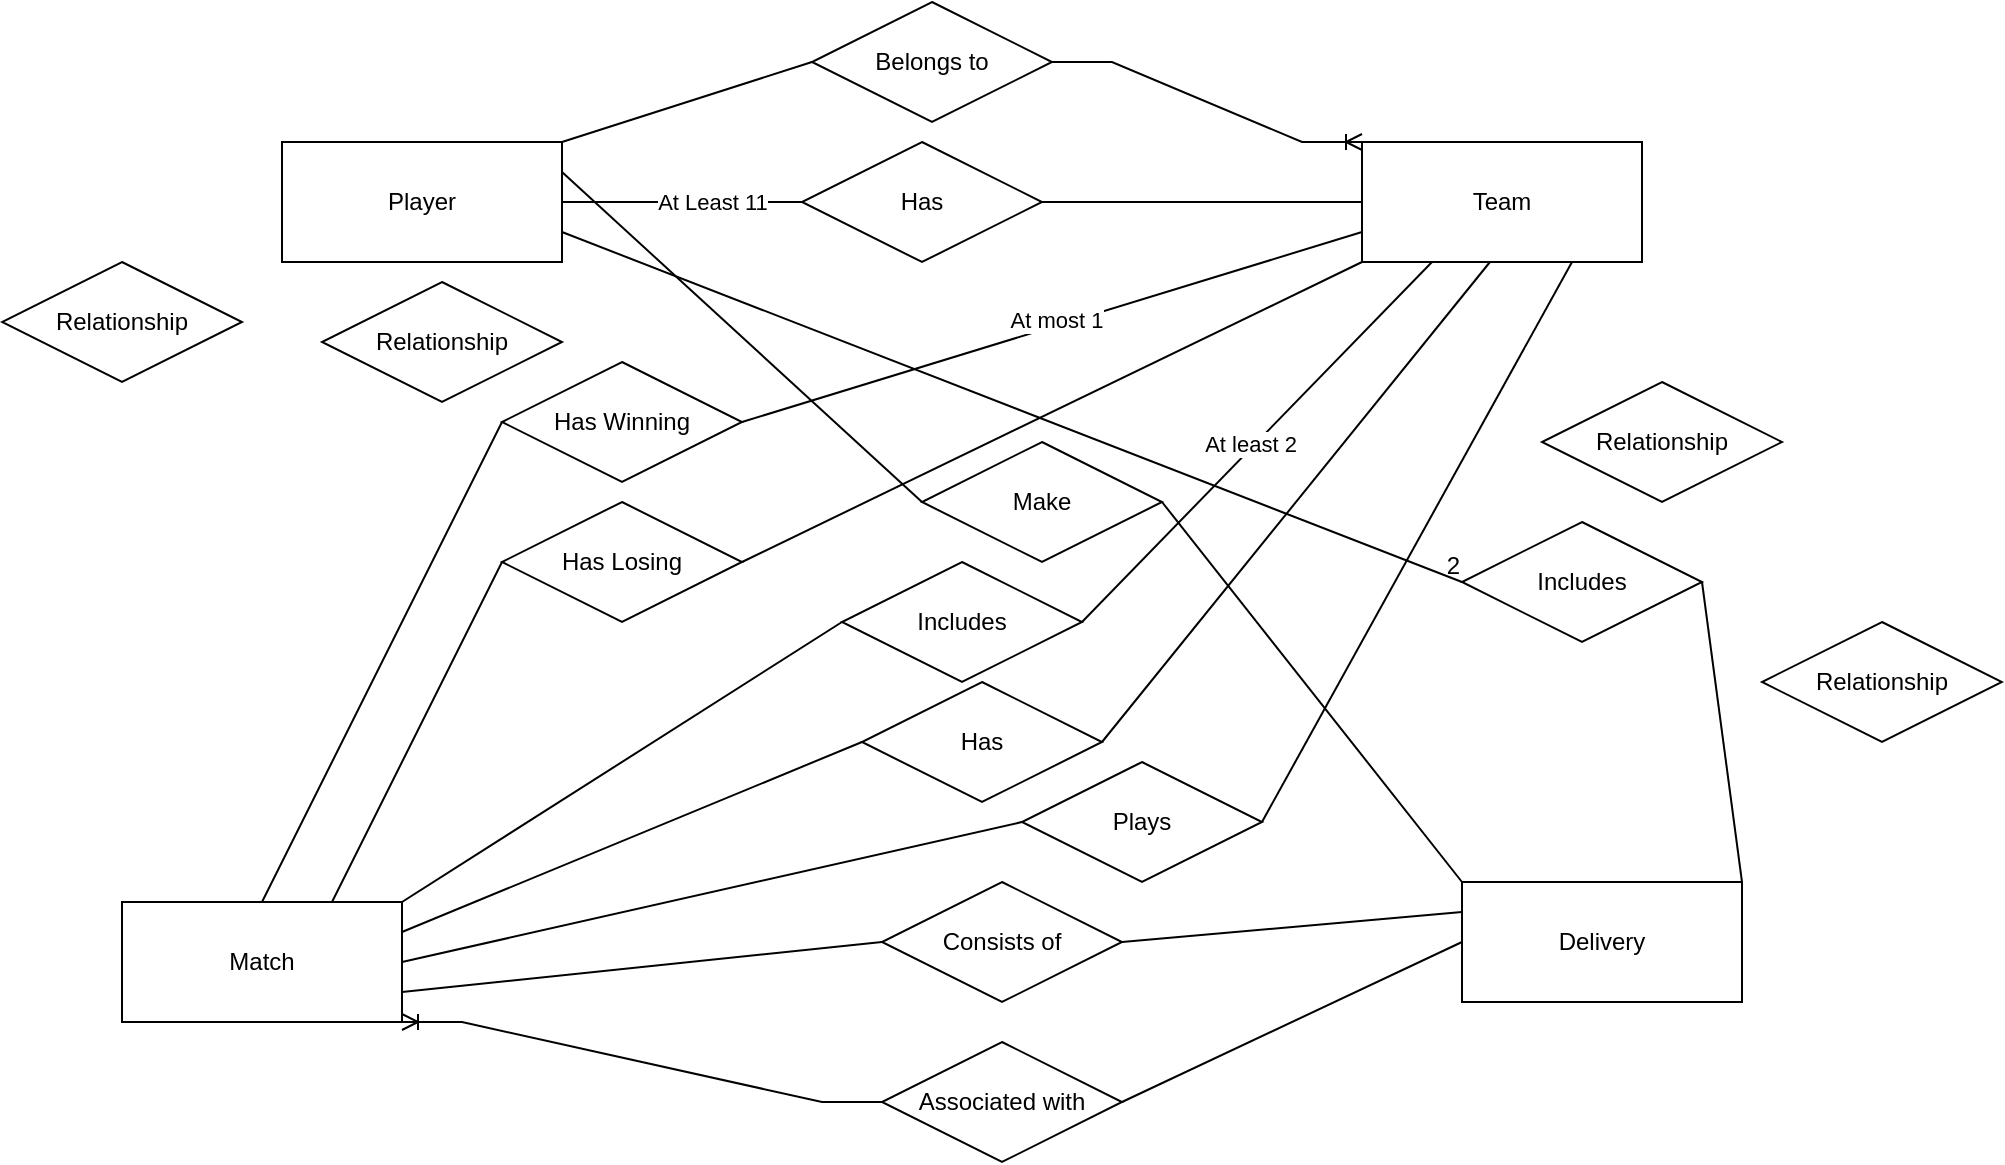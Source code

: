 <mxfile version="24.0.7" type="github">
  <diagram name="Page-1" id="s7xkA5wSta2r6UFQL5zl">
    <mxGraphModel dx="1501" dy="534" grid="1" gridSize="10" guides="1" tooltips="1" connect="1" arrows="1" fold="1" page="1" pageScale="1" pageWidth="850" pageHeight="1100" math="0" shadow="0">
      <root>
        <mxCell id="0" />
        <mxCell id="1" parent="0" />
        <mxCell id="V4IDSgp5wQYeOkkttf2E-1" value="Player" style="whiteSpace=wrap;html=1;align=center;" parent="1" vertex="1">
          <mxGeometry x="100" y="110" width="140" height="60" as="geometry" />
        </mxCell>
        <mxCell id="V4IDSgp5wQYeOkkttf2E-2" value="Team" style="whiteSpace=wrap;html=1;align=center;" parent="1" vertex="1">
          <mxGeometry x="640" y="110" width="140" height="60" as="geometry" />
        </mxCell>
        <mxCell id="V4IDSgp5wQYeOkkttf2E-3" value="Delivery" style="whiteSpace=wrap;html=1;align=center;" parent="1" vertex="1">
          <mxGeometry x="690" y="480" width="140" height="60" as="geometry" />
        </mxCell>
        <mxCell id="V4IDSgp5wQYeOkkttf2E-4" value="Match" style="whiteSpace=wrap;html=1;align=center;" parent="1" vertex="1">
          <mxGeometry x="20" y="490" width="140" height="60" as="geometry" />
        </mxCell>
        <mxCell id="V4IDSgp5wQYeOkkttf2E-6" value="Associated with" style="shape=rhombus;perimeter=rhombusPerimeter;whiteSpace=wrap;html=1;align=center;" parent="1" vertex="1">
          <mxGeometry x="400" y="560" width="120" height="60" as="geometry" />
        </mxCell>
        <mxCell id="V4IDSgp5wQYeOkkttf2E-7" value="Relationship" style="shape=rhombus;perimeter=rhombusPerimeter;whiteSpace=wrap;html=1;align=center;" parent="1" vertex="1">
          <mxGeometry x="840" y="350" width="120" height="60" as="geometry" />
        </mxCell>
        <mxCell id="V4IDSgp5wQYeOkkttf2E-8" value="Consists of" style="shape=rhombus;perimeter=rhombusPerimeter;whiteSpace=wrap;html=1;align=center;" parent="1" vertex="1">
          <mxGeometry x="400" y="480" width="120" height="60" as="geometry" />
        </mxCell>
        <mxCell id="V4IDSgp5wQYeOkkttf2E-9" value="Relationship" style="shape=rhombus;perimeter=rhombusPerimeter;whiteSpace=wrap;html=1;align=center;" parent="1" vertex="1">
          <mxGeometry x="730" y="230" width="120" height="60" as="geometry" />
        </mxCell>
        <mxCell id="V4IDSgp5wQYeOkkttf2E-10" value="Has Losing" style="shape=rhombus;perimeter=rhombusPerimeter;whiteSpace=wrap;html=1;align=center;" parent="1" vertex="1">
          <mxGeometry x="210" y="290" width="120" height="60" as="geometry" />
        </mxCell>
        <mxCell id="V4IDSgp5wQYeOkkttf2E-11" value="Has Winning" style="shape=rhombus;perimeter=rhombusPerimeter;whiteSpace=wrap;html=1;align=center;" parent="1" vertex="1">
          <mxGeometry x="210" y="220" width="120" height="60" as="geometry" />
        </mxCell>
        <mxCell id="V4IDSgp5wQYeOkkttf2E-12" value="Belongs to" style="shape=rhombus;perimeter=rhombusPerimeter;whiteSpace=wrap;html=1;align=center;" parent="1" vertex="1">
          <mxGeometry x="365" y="40" width="120" height="60" as="geometry" />
        </mxCell>
        <mxCell id="V4IDSgp5wQYeOkkttf2E-13" value="Plays" style="shape=rhombus;perimeter=rhombusPerimeter;whiteSpace=wrap;html=1;align=center;" parent="1" vertex="1">
          <mxGeometry x="470" y="420" width="120" height="60" as="geometry" />
        </mxCell>
        <mxCell id="V4IDSgp5wQYeOkkttf2E-14" value="Make" style="shape=rhombus;perimeter=rhombusPerimeter;whiteSpace=wrap;html=1;align=center;" parent="1" vertex="1">
          <mxGeometry x="420" y="260" width="120" height="60" as="geometry" />
        </mxCell>
        <mxCell id="V4IDSgp5wQYeOkkttf2E-15" value="Relationship" style="shape=rhombus;perimeter=rhombusPerimeter;whiteSpace=wrap;html=1;align=center;" parent="1" vertex="1">
          <mxGeometry x="-40" y="170" width="120" height="60" as="geometry" />
        </mxCell>
        <mxCell id="V4IDSgp5wQYeOkkttf2E-16" value="Has" style="shape=rhombus;perimeter=rhombusPerimeter;whiteSpace=wrap;html=1;align=center;" parent="1" vertex="1">
          <mxGeometry x="390" y="380" width="120" height="60" as="geometry" />
        </mxCell>
        <mxCell id="V4IDSgp5wQYeOkkttf2E-17" value="Includes" style="shape=rhombus;perimeter=rhombusPerimeter;whiteSpace=wrap;html=1;align=center;" parent="1" vertex="1">
          <mxGeometry x="690" y="300" width="120" height="60" as="geometry" />
        </mxCell>
        <mxCell id="V4IDSgp5wQYeOkkttf2E-18" value="Includes" style="shape=rhombus;perimeter=rhombusPerimeter;whiteSpace=wrap;html=1;align=center;" parent="1" vertex="1">
          <mxGeometry x="380" y="320" width="120" height="60" as="geometry" />
        </mxCell>
        <mxCell id="V4IDSgp5wQYeOkkttf2E-19" value="Relationship" style="shape=rhombus;perimeter=rhombusPerimeter;whiteSpace=wrap;html=1;align=center;" parent="1" vertex="1">
          <mxGeometry x="120" y="180" width="120" height="60" as="geometry" />
        </mxCell>
        <mxCell id="V4IDSgp5wQYeOkkttf2E-20" value="Has" style="shape=rhombus;perimeter=rhombusPerimeter;whiteSpace=wrap;html=1;align=center;" parent="1" vertex="1">
          <mxGeometry x="360" y="110" width="120" height="60" as="geometry" />
        </mxCell>
        <mxCell id="jrK1UXfwRjFJ1fB_Q-Hg-1" value="" style="edgeStyle=entityRelationEdgeStyle;fontSize=12;html=1;endArrow=ERoneToMany;rounded=0;exitX=1;exitY=0.5;exitDx=0;exitDy=0;entryX=0;entryY=0;entryDx=0;entryDy=0;" edge="1" parent="1" source="V4IDSgp5wQYeOkkttf2E-12" target="V4IDSgp5wQYeOkkttf2E-2">
          <mxGeometry width="100" height="100" relative="1" as="geometry">
            <mxPoint x="490" y="140" as="sourcePoint" />
            <mxPoint x="590" y="40" as="targetPoint" />
          </mxGeometry>
        </mxCell>
        <mxCell id="jrK1UXfwRjFJ1fB_Q-Hg-2" value="" style="endArrow=none;html=1;rounded=0;exitX=1;exitY=0;exitDx=0;exitDy=0;entryX=0;entryY=0.5;entryDx=0;entryDy=0;" edge="1" parent="1" source="V4IDSgp5wQYeOkkttf2E-1" target="V4IDSgp5wQYeOkkttf2E-12">
          <mxGeometry relative="1" as="geometry">
            <mxPoint x="260" y="140" as="sourcePoint" />
            <mxPoint x="420" y="140" as="targetPoint" />
          </mxGeometry>
        </mxCell>
        <mxCell id="jrK1UXfwRjFJ1fB_Q-Hg-6" value="" style="endArrow=none;html=1;rounded=0;exitX=1;exitY=0;exitDx=0;exitDy=0;entryX=0;entryY=0.5;entryDx=0;entryDy=0;" edge="1" parent="1" source="V4IDSgp5wQYeOkkttf2E-4" target="V4IDSgp5wQYeOkkttf2E-18">
          <mxGeometry relative="1" as="geometry">
            <mxPoint x="190" y="480" as="sourcePoint" />
            <mxPoint x="350" y="480" as="targetPoint" />
          </mxGeometry>
        </mxCell>
        <mxCell id="jrK1UXfwRjFJ1fB_Q-Hg-7" value="" style="endArrow=none;html=1;rounded=0;exitX=1;exitY=0.5;exitDx=0;exitDy=0;entryX=0.25;entryY=1;entryDx=0;entryDy=0;" edge="1" parent="1" source="V4IDSgp5wQYeOkkttf2E-18" target="V4IDSgp5wQYeOkkttf2E-2">
          <mxGeometry relative="1" as="geometry">
            <mxPoint x="485" y="300" as="sourcePoint" />
            <mxPoint x="645" y="300" as="targetPoint" />
          </mxGeometry>
        </mxCell>
        <mxCell id="jrK1UXfwRjFJ1fB_Q-Hg-31" value="At least 2" style="edgeLabel;html=1;align=center;verticalAlign=middle;resizable=0;points=[];" vertex="1" connectable="0" parent="jrK1UXfwRjFJ1fB_Q-Hg-7">
          <mxGeometry x="-0.029" y="2" relative="1" as="geometry">
            <mxPoint as="offset" />
          </mxGeometry>
        </mxCell>
        <mxCell id="jrK1UXfwRjFJ1fB_Q-Hg-11" value="" style="endArrow=none;html=1;rounded=0;exitX=0;exitY=0.5;exitDx=0;exitDy=0;entryX=1;entryY=0.5;entryDx=0;entryDy=0;" edge="1" parent="1" source="V4IDSgp5wQYeOkkttf2E-13" target="V4IDSgp5wQYeOkkttf2E-4">
          <mxGeometry relative="1" as="geometry">
            <mxPoint x="400" y="340" as="sourcePoint" />
            <mxPoint x="560" y="340" as="targetPoint" />
          </mxGeometry>
        </mxCell>
        <mxCell id="jrK1UXfwRjFJ1fB_Q-Hg-12" value="" style="endArrow=none;html=1;rounded=0;exitX=1;exitY=0.75;exitDx=0;exitDy=0;entryX=0;entryY=0.5;entryDx=0;entryDy=0;" edge="1" parent="1" source="V4IDSgp5wQYeOkkttf2E-4" target="V4IDSgp5wQYeOkkttf2E-8">
          <mxGeometry relative="1" as="geometry">
            <mxPoint x="260" y="530" as="sourcePoint" />
            <mxPoint x="420" y="530" as="targetPoint" />
          </mxGeometry>
        </mxCell>
        <mxCell id="jrK1UXfwRjFJ1fB_Q-Hg-13" value="" style="endArrow=none;html=1;rounded=0;exitX=1;exitY=0.5;exitDx=0;exitDy=0;entryX=0;entryY=0.25;entryDx=0;entryDy=0;" edge="1" parent="1" source="V4IDSgp5wQYeOkkttf2E-8" target="V4IDSgp5wQYeOkkttf2E-3">
          <mxGeometry relative="1" as="geometry">
            <mxPoint x="340" y="340" as="sourcePoint" />
            <mxPoint x="500" y="340" as="targetPoint" />
          </mxGeometry>
        </mxCell>
        <mxCell id="jrK1UXfwRjFJ1fB_Q-Hg-14" value="" style="endArrow=none;html=1;rounded=0;exitX=1;exitY=0.25;exitDx=0;exitDy=0;entryX=0;entryY=0.5;entryDx=0;entryDy=0;" edge="1" parent="1" source="V4IDSgp5wQYeOkkttf2E-1" target="V4IDSgp5wQYeOkkttf2E-14">
          <mxGeometry relative="1" as="geometry">
            <mxPoint x="260" y="340" as="sourcePoint" />
            <mxPoint x="420" y="340" as="targetPoint" />
          </mxGeometry>
        </mxCell>
        <mxCell id="jrK1UXfwRjFJ1fB_Q-Hg-15" value="" style="endArrow=none;html=1;rounded=0;exitX=1;exitY=0.5;exitDx=0;exitDy=0;entryX=0;entryY=0;entryDx=0;entryDy=0;" edge="1" parent="1" source="V4IDSgp5wQYeOkkttf2E-14" target="V4IDSgp5wQYeOkkttf2E-3">
          <mxGeometry relative="1" as="geometry">
            <mxPoint x="490" y="340" as="sourcePoint" />
            <mxPoint x="650" y="340" as="targetPoint" />
          </mxGeometry>
        </mxCell>
        <mxCell id="jrK1UXfwRjFJ1fB_Q-Hg-16" value="" style="edgeStyle=entityRelationEdgeStyle;fontSize=12;html=1;endArrow=ERoneToMany;rounded=0;entryX=1;entryY=1;entryDx=0;entryDy=0;" edge="1" parent="1" source="V4IDSgp5wQYeOkkttf2E-6" target="V4IDSgp5wQYeOkkttf2E-4">
          <mxGeometry width="100" height="100" relative="1" as="geometry">
            <mxPoint x="230" y="670" as="sourcePoint" />
            <mxPoint x="330" y="570" as="targetPoint" />
          </mxGeometry>
        </mxCell>
        <mxCell id="jrK1UXfwRjFJ1fB_Q-Hg-17" value="" style="endArrow=none;html=1;rounded=0;exitX=1;exitY=0.5;exitDx=0;exitDy=0;entryX=0;entryY=0.5;entryDx=0;entryDy=0;" edge="1" parent="1" source="V4IDSgp5wQYeOkkttf2E-6" target="V4IDSgp5wQYeOkkttf2E-3">
          <mxGeometry relative="1" as="geometry">
            <mxPoint x="420" y="470" as="sourcePoint" />
            <mxPoint x="580" y="470" as="targetPoint" />
          </mxGeometry>
        </mxCell>
        <mxCell id="jrK1UXfwRjFJ1fB_Q-Hg-18" value="" style="endArrow=none;html=1;rounded=0;exitX=1;exitY=0.5;exitDx=0;exitDy=0;entryX=0;entryY=0.5;entryDx=0;entryDy=0;" edge="1" parent="1" source="V4IDSgp5wQYeOkkttf2E-20" target="V4IDSgp5wQYeOkkttf2E-2">
          <mxGeometry relative="1" as="geometry">
            <mxPoint x="440" y="250" as="sourcePoint" />
            <mxPoint x="600" y="250" as="targetPoint" />
          </mxGeometry>
        </mxCell>
        <mxCell id="jrK1UXfwRjFJ1fB_Q-Hg-19" value="" style="endArrow=none;html=1;rounded=0;exitX=1;exitY=0.5;exitDx=0;exitDy=0;entryX=0;entryY=0.5;entryDx=0;entryDy=0;" edge="1" parent="1" source="V4IDSgp5wQYeOkkttf2E-1" target="V4IDSgp5wQYeOkkttf2E-20">
          <mxGeometry relative="1" as="geometry">
            <mxPoint x="310" y="250" as="sourcePoint" />
            <mxPoint x="360" y="140" as="targetPoint" />
          </mxGeometry>
        </mxCell>
        <mxCell id="jrK1UXfwRjFJ1fB_Q-Hg-20" value="At Least 11" style="edgeLabel;html=1;align=center;verticalAlign=middle;resizable=0;points=[];" vertex="1" connectable="0" parent="jrK1UXfwRjFJ1fB_Q-Hg-19">
          <mxGeometry x="0.25" relative="1" as="geometry">
            <mxPoint as="offset" />
          </mxGeometry>
        </mxCell>
        <mxCell id="jrK1UXfwRjFJ1fB_Q-Hg-21" value="" style="endArrow=none;html=1;rounded=0;exitX=1;exitY=0.5;exitDx=0;exitDy=0;entryX=0;entryY=0.75;entryDx=0;entryDy=0;" edge="1" parent="1" source="V4IDSgp5wQYeOkkttf2E-11" target="V4IDSgp5wQYeOkkttf2E-2">
          <mxGeometry relative="1" as="geometry">
            <mxPoint x="240" y="390" as="sourcePoint" />
            <mxPoint x="400" y="390" as="targetPoint" />
          </mxGeometry>
        </mxCell>
        <mxCell id="jrK1UXfwRjFJ1fB_Q-Hg-24" value="At most 1" style="edgeLabel;html=1;align=center;verticalAlign=middle;resizable=0;points=[];" vertex="1" connectable="0" parent="jrK1UXfwRjFJ1fB_Q-Hg-21">
          <mxGeometry x="0.018" y="3" relative="1" as="geometry">
            <mxPoint as="offset" />
          </mxGeometry>
        </mxCell>
        <mxCell id="jrK1UXfwRjFJ1fB_Q-Hg-23" value="" style="endArrow=none;html=1;rounded=0;exitX=0.5;exitY=0;exitDx=0;exitDy=0;entryX=0;entryY=0.5;entryDx=0;entryDy=0;" edge="1" parent="1" source="V4IDSgp5wQYeOkkttf2E-4" target="V4IDSgp5wQYeOkkttf2E-11">
          <mxGeometry relative="1" as="geometry">
            <mxPoint x="210" y="390" as="sourcePoint" />
            <mxPoint x="370" y="390" as="targetPoint" />
          </mxGeometry>
        </mxCell>
        <mxCell id="jrK1UXfwRjFJ1fB_Q-Hg-25" value="" style="endArrow=none;html=1;rounded=0;exitX=1;exitY=0.75;exitDx=0;exitDy=0;entryX=0;entryY=0.5;entryDx=0;entryDy=0;" edge="1" parent="1" source="V4IDSgp5wQYeOkkttf2E-1" target="V4IDSgp5wQYeOkkttf2E-17">
          <mxGeometry relative="1" as="geometry">
            <mxPoint x="440" y="360" as="sourcePoint" />
            <mxPoint x="600" y="360" as="targetPoint" />
          </mxGeometry>
        </mxCell>
        <mxCell id="jrK1UXfwRjFJ1fB_Q-Hg-26" value="2" style="resizable=0;html=1;whiteSpace=wrap;align=right;verticalAlign=bottom;" connectable="0" vertex="1" parent="jrK1UXfwRjFJ1fB_Q-Hg-25">
          <mxGeometry x="1" relative="1" as="geometry" />
        </mxCell>
        <mxCell id="jrK1UXfwRjFJ1fB_Q-Hg-27" value="" style="endArrow=none;html=1;rounded=0;exitX=1;exitY=0.5;exitDx=0;exitDy=0;entryX=1;entryY=0;entryDx=0;entryDy=0;" edge="1" parent="1" source="V4IDSgp5wQYeOkkttf2E-17" target="V4IDSgp5wQYeOkkttf2E-3">
          <mxGeometry relative="1" as="geometry">
            <mxPoint x="560" y="360" as="sourcePoint" />
            <mxPoint x="720" y="360" as="targetPoint" />
          </mxGeometry>
        </mxCell>
        <mxCell id="jrK1UXfwRjFJ1fB_Q-Hg-30" value="" style="endArrow=none;html=1;rounded=0;exitX=1;exitY=0.25;exitDx=0;exitDy=0;entryX=0;entryY=0.5;entryDx=0;entryDy=0;" edge="1" parent="1" source="V4IDSgp5wQYeOkkttf2E-4" target="V4IDSgp5wQYeOkkttf2E-16">
          <mxGeometry relative="1" as="geometry">
            <mxPoint x="290" y="440" as="sourcePoint" />
            <mxPoint x="450" y="440" as="targetPoint" />
          </mxGeometry>
        </mxCell>
        <mxCell id="jrK1UXfwRjFJ1fB_Q-Hg-34" value="" style="endArrow=none;html=1;rounded=0;exitX=1;exitY=0.5;exitDx=0;exitDy=0;entryX=0.457;entryY=1;entryDx=0;entryDy=0;entryPerimeter=0;" edge="1" parent="1" source="V4IDSgp5wQYeOkkttf2E-16" target="V4IDSgp5wQYeOkkttf2E-2">
          <mxGeometry relative="1" as="geometry">
            <mxPoint x="380" y="310" as="sourcePoint" />
            <mxPoint x="540" y="310" as="targetPoint" />
          </mxGeometry>
        </mxCell>
        <mxCell id="jrK1UXfwRjFJ1fB_Q-Hg-35" value="" style="endArrow=none;html=1;rounded=0;exitX=1;exitY=0.5;exitDx=0;exitDy=0;entryX=0.75;entryY=1;entryDx=0;entryDy=0;" edge="1" parent="1" source="V4IDSgp5wQYeOkkttf2E-13" target="V4IDSgp5wQYeOkkttf2E-2">
          <mxGeometry relative="1" as="geometry">
            <mxPoint x="380" y="310" as="sourcePoint" />
            <mxPoint x="540" y="310" as="targetPoint" />
          </mxGeometry>
        </mxCell>
        <mxCell id="jrK1UXfwRjFJ1fB_Q-Hg-36" value="" style="endArrow=none;html=1;rounded=0;exitX=0.75;exitY=0;exitDx=0;exitDy=0;entryX=0;entryY=0.5;entryDx=0;entryDy=0;" edge="1" parent="1" source="V4IDSgp5wQYeOkkttf2E-4" target="V4IDSgp5wQYeOkkttf2E-10">
          <mxGeometry relative="1" as="geometry">
            <mxPoint x="250" y="330" as="sourcePoint" />
            <mxPoint x="410" y="330" as="targetPoint" />
          </mxGeometry>
        </mxCell>
        <mxCell id="jrK1UXfwRjFJ1fB_Q-Hg-37" value="" style="endArrow=none;html=1;rounded=0;exitX=1;exitY=0.5;exitDx=0;exitDy=0;entryX=0;entryY=1;entryDx=0;entryDy=0;" edge="1" parent="1" source="V4IDSgp5wQYeOkkttf2E-10" target="V4IDSgp5wQYeOkkttf2E-2">
          <mxGeometry relative="1" as="geometry">
            <mxPoint x="250" y="330" as="sourcePoint" />
            <mxPoint x="410" y="330" as="targetPoint" />
          </mxGeometry>
        </mxCell>
      </root>
    </mxGraphModel>
  </diagram>
</mxfile>
